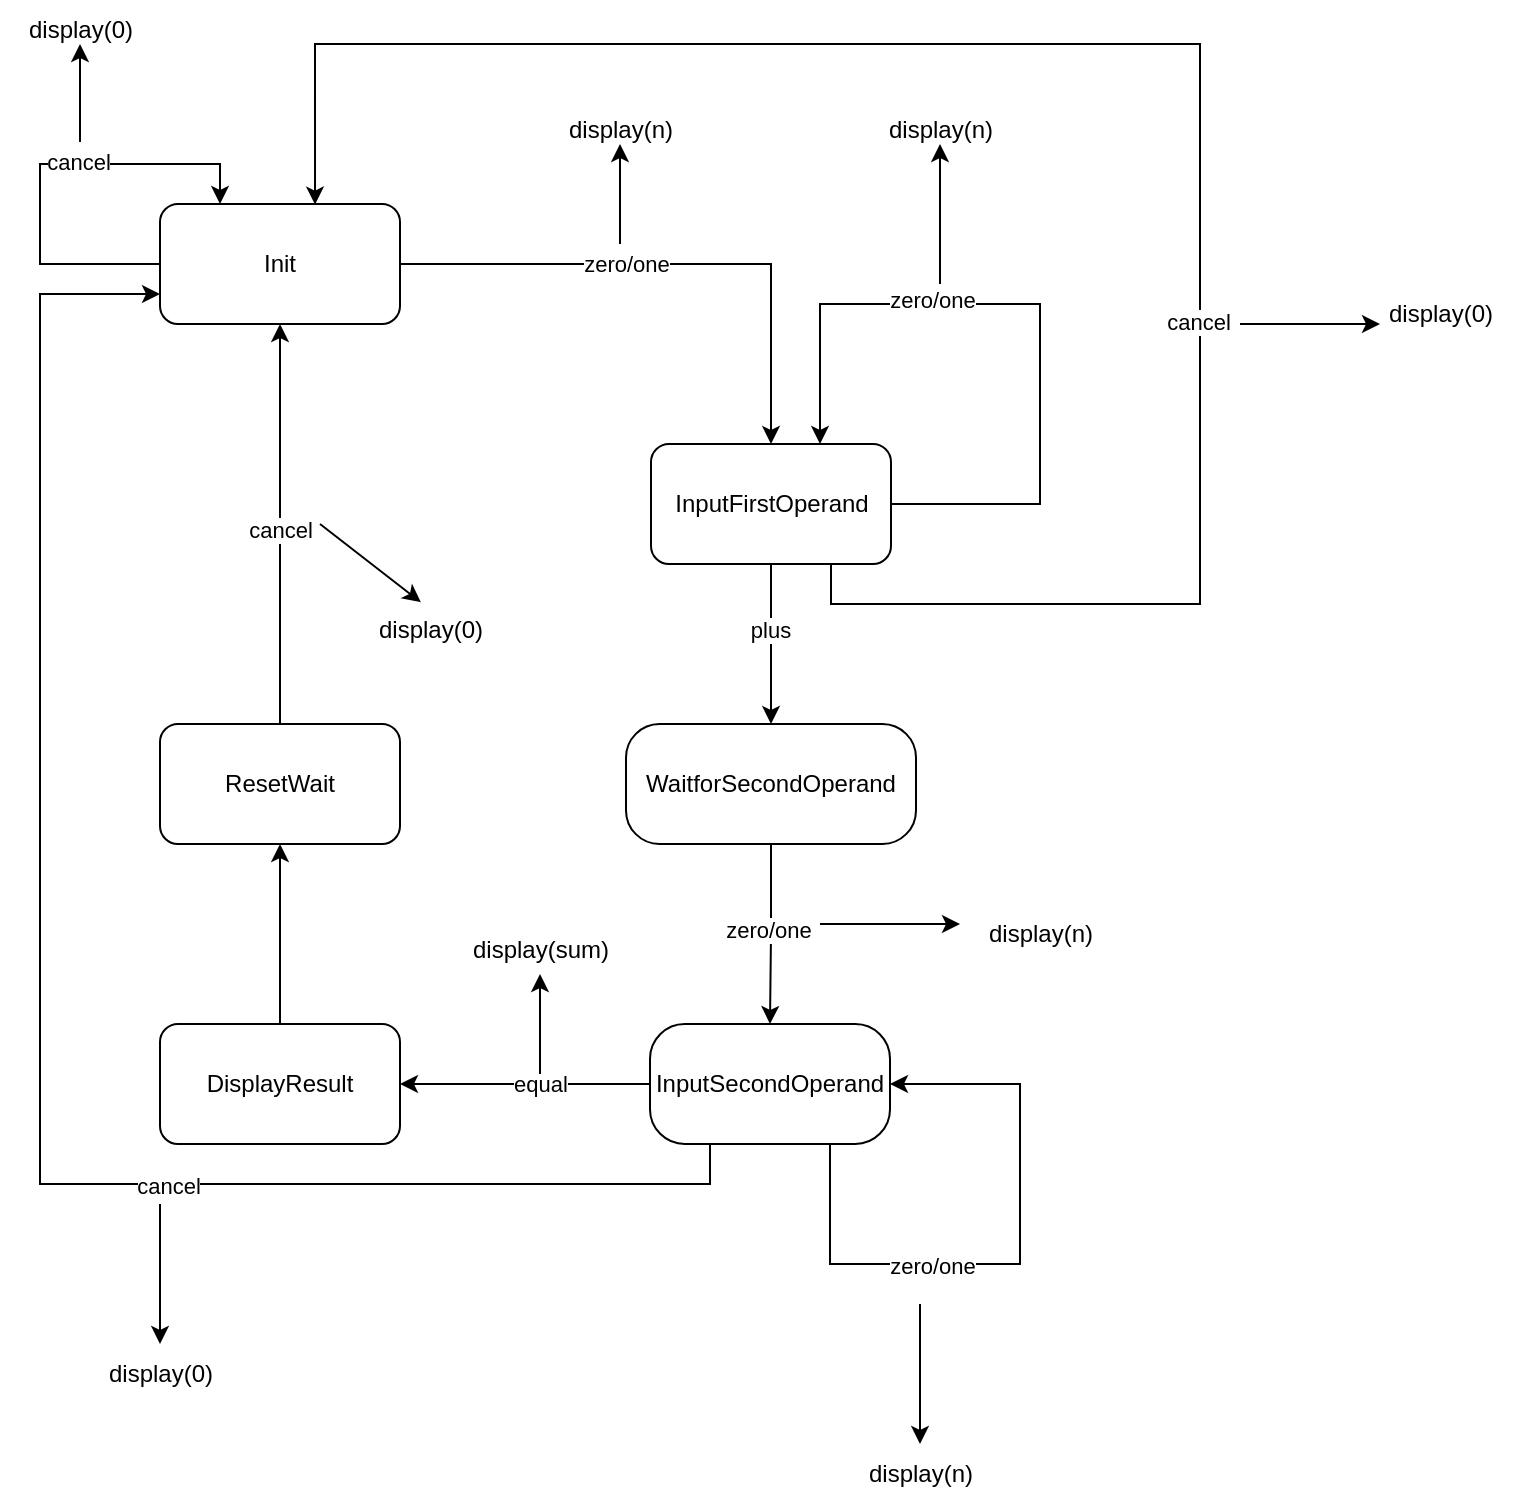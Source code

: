 <mxfile version="26.1.1">
  <diagram name="Page-1" id="6yXnvRE_J2DNXVWMnwCN">
    <mxGraphModel dx="1969" dy="1155" grid="1" gridSize="10" guides="1" tooltips="1" connect="1" arrows="1" fold="1" page="1" pageScale="1" pageWidth="850" pageHeight="1100" math="0" shadow="0">
      <root>
        <mxCell id="0" />
        <mxCell id="1" parent="0" />
        <mxCell id="8M2KErK0JaGW21zgCXvv-22" style="edgeStyle=orthogonalEdgeStyle;rounded=0;orthogonalLoop=1;jettySize=auto;html=1;exitX=0;exitY=0.5;exitDx=0;exitDy=0;entryX=0.25;entryY=0;entryDx=0;entryDy=0;" edge="1" parent="1" source="8M2KErK0JaGW21zgCXvv-2" target="8M2KErK0JaGW21zgCXvv-2">
          <mxGeometry relative="1" as="geometry">
            <mxPoint x="150" y="130" as="targetPoint" />
            <Array as="points">
              <mxPoint x="60" y="170" />
              <mxPoint x="60" y="120" />
              <mxPoint x="150" y="120" />
            </Array>
          </mxGeometry>
        </mxCell>
        <mxCell id="8M2KErK0JaGW21zgCXvv-23" value="cancel" style="edgeLabel;html=1;align=center;verticalAlign=middle;resizable=0;points=[];" vertex="1" connectable="0" parent="8M2KErK0JaGW21zgCXvv-22">
          <mxGeometry x="0.17" y="1" relative="1" as="geometry">
            <mxPoint as="offset" />
          </mxGeometry>
        </mxCell>
        <mxCell id="8M2KErK0JaGW21zgCXvv-26" style="edgeStyle=orthogonalEdgeStyle;rounded=0;orthogonalLoop=1;jettySize=auto;html=1;exitX=1;exitY=0.5;exitDx=0;exitDy=0;entryX=0.5;entryY=0;entryDx=0;entryDy=0;" edge="1" parent="1" source="8M2KErK0JaGW21zgCXvv-2" target="8M2KErK0JaGW21zgCXvv-3">
          <mxGeometry relative="1" as="geometry" />
        </mxCell>
        <mxCell id="8M2KErK0JaGW21zgCXvv-27" value="zero/one" style="edgeLabel;html=1;align=center;verticalAlign=middle;resizable=0;points=[];" vertex="1" connectable="0" parent="8M2KErK0JaGW21zgCXvv-26">
          <mxGeometry x="-0.232" y="-1" relative="1" as="geometry">
            <mxPoint x="7" y="-1" as="offset" />
          </mxGeometry>
        </mxCell>
        <mxCell id="8M2KErK0JaGW21zgCXvv-2" value="Init" style="rounded=1;whiteSpace=wrap;html=1;" vertex="1" parent="1">
          <mxGeometry x="120" y="140" width="120" height="60" as="geometry" />
        </mxCell>
        <mxCell id="8M2KErK0JaGW21zgCXvv-30" value="" style="edgeStyle=orthogonalEdgeStyle;rounded=0;orthogonalLoop=1;jettySize=auto;html=1;" edge="1" parent="1" source="8M2KErK0JaGW21zgCXvv-3" target="8M2KErK0JaGW21zgCXvv-4">
          <mxGeometry relative="1" as="geometry" />
        </mxCell>
        <mxCell id="8M2KErK0JaGW21zgCXvv-31" value="plus" style="edgeLabel;html=1;align=center;verticalAlign=middle;resizable=0;points=[];" vertex="1" connectable="0" parent="8M2KErK0JaGW21zgCXvv-30">
          <mxGeometry x="-0.169" y="-1" relative="1" as="geometry">
            <mxPoint as="offset" />
          </mxGeometry>
        </mxCell>
        <mxCell id="8M2KErK0JaGW21zgCXvv-32" style="edgeStyle=orthogonalEdgeStyle;rounded=0;orthogonalLoop=1;jettySize=auto;html=1;exitX=1;exitY=0.5;exitDx=0;exitDy=0;" edge="1" parent="1" source="8M2KErK0JaGW21zgCXvv-3">
          <mxGeometry relative="1" as="geometry">
            <mxPoint x="450" y="260" as="targetPoint" />
            <Array as="points">
              <mxPoint x="560" y="290" />
              <mxPoint x="560" y="190" />
              <mxPoint x="450" y="190" />
            </Array>
          </mxGeometry>
        </mxCell>
        <mxCell id="8M2KErK0JaGW21zgCXvv-34" value="zero/one" style="edgeLabel;html=1;align=center;verticalAlign=middle;resizable=0;points=[];" vertex="1" connectable="0" parent="8M2KErK0JaGW21zgCXvv-32">
          <mxGeometry x="0.284" y="-2" relative="1" as="geometry">
            <mxPoint x="-1" as="offset" />
          </mxGeometry>
        </mxCell>
        <mxCell id="8M2KErK0JaGW21zgCXvv-51" style="edgeStyle=orthogonalEdgeStyle;rounded=0;orthogonalLoop=1;jettySize=auto;html=1;exitX=0.75;exitY=1;exitDx=0;exitDy=0;entryX=0.646;entryY=0.005;entryDx=0;entryDy=0;entryPerimeter=0;" edge="1" parent="1" source="8M2KErK0JaGW21zgCXvv-3" target="8M2KErK0JaGW21zgCXvv-2">
          <mxGeometry relative="1" as="geometry">
            <mxPoint x="198" y="130" as="targetPoint" />
            <Array as="points">
              <mxPoint x="456" y="340" />
              <mxPoint x="640" y="340" />
              <mxPoint x="640" y="60" />
              <mxPoint x="198" y="60" />
            </Array>
          </mxGeometry>
        </mxCell>
        <mxCell id="8M2KErK0JaGW21zgCXvv-52" value="cancel" style="edgeLabel;html=1;align=center;verticalAlign=middle;resizable=0;points=[];" vertex="1" connectable="0" parent="8M2KErK0JaGW21zgCXvv-51">
          <mxGeometry x="-0.314" y="1" relative="1" as="geometry">
            <mxPoint as="offset" />
          </mxGeometry>
        </mxCell>
        <mxCell id="8M2KErK0JaGW21zgCXvv-3" value="InputFirstOperand" style="rounded=1;whiteSpace=wrap;html=1;" vertex="1" parent="1">
          <mxGeometry x="365.5" y="260" width="120" height="60" as="geometry" />
        </mxCell>
        <mxCell id="8M2KErK0JaGW21zgCXvv-37" style="edgeStyle=orthogonalEdgeStyle;rounded=0;orthogonalLoop=1;jettySize=auto;html=1;exitX=0.5;exitY=1;exitDx=0;exitDy=0;" edge="1" parent="1" source="8M2KErK0JaGW21zgCXvv-4" target="8M2KErK0JaGW21zgCXvv-8">
          <mxGeometry relative="1" as="geometry" />
        </mxCell>
        <mxCell id="8M2KErK0JaGW21zgCXvv-38" value="zero/one" style="edgeLabel;html=1;align=center;verticalAlign=middle;resizable=0;points=[];" vertex="1" connectable="0" parent="8M2KErK0JaGW21zgCXvv-37">
          <mxGeometry x="-0.057" y="-2" relative="1" as="geometry">
            <mxPoint as="offset" />
          </mxGeometry>
        </mxCell>
        <mxCell id="8M2KErK0JaGW21zgCXvv-4" value="WaitforSecondOperand" style="rounded=1;whiteSpace=wrap;html=1;arcSize=28;" vertex="1" parent="1">
          <mxGeometry x="353" y="400" width="145" height="60" as="geometry" />
        </mxCell>
        <mxCell id="8M2KErK0JaGW21zgCXvv-41" style="edgeStyle=orthogonalEdgeStyle;rounded=0;orthogonalLoop=1;jettySize=auto;html=1;exitX=0.75;exitY=1;exitDx=0;exitDy=0;entryX=1;entryY=0.5;entryDx=0;entryDy=0;" edge="1" parent="1" source="8M2KErK0JaGW21zgCXvv-8" target="8M2KErK0JaGW21zgCXvv-8">
          <mxGeometry relative="1" as="geometry">
            <mxPoint x="550" y="570" as="targetPoint" />
            <Array as="points">
              <mxPoint x="455" y="670" />
              <mxPoint x="550" y="670" />
              <mxPoint x="550" y="580" />
            </Array>
          </mxGeometry>
        </mxCell>
        <mxCell id="8M2KErK0JaGW21zgCXvv-44" value="zero/one" style="edgeLabel;html=1;align=center;verticalAlign=middle;resizable=0;points=[];" vertex="1" connectable="0" parent="8M2KErK0JaGW21zgCXvv-41">
          <mxGeometry x="-0.285" y="-1" relative="1" as="geometry">
            <mxPoint as="offset" />
          </mxGeometry>
        </mxCell>
        <mxCell id="8M2KErK0JaGW21zgCXvv-47" style="edgeStyle=orthogonalEdgeStyle;rounded=0;orthogonalLoop=1;jettySize=auto;html=1;exitX=0;exitY=0.5;exitDx=0;exitDy=0;" edge="1" parent="1" source="8M2KErK0JaGW21zgCXvv-8" target="8M2KErK0JaGW21zgCXvv-9">
          <mxGeometry relative="1" as="geometry" />
        </mxCell>
        <mxCell id="8M2KErK0JaGW21zgCXvv-48" value="equal" style="edgeLabel;html=1;align=center;verticalAlign=middle;resizable=0;points=[];" vertex="1" connectable="0" parent="8M2KErK0JaGW21zgCXvv-47">
          <mxGeometry x="0.155" y="1" relative="1" as="geometry">
            <mxPoint x="17" y="-1" as="offset" />
          </mxGeometry>
        </mxCell>
        <mxCell id="8M2KErK0JaGW21zgCXvv-55" style="edgeStyle=orthogonalEdgeStyle;rounded=0;orthogonalLoop=1;jettySize=auto;html=1;exitX=0.25;exitY=1;exitDx=0;exitDy=0;entryX=0;entryY=0.75;entryDx=0;entryDy=0;" edge="1" parent="1" source="8M2KErK0JaGW21zgCXvv-8" target="8M2KErK0JaGW21zgCXvv-2">
          <mxGeometry relative="1" as="geometry">
            <mxPoint x="100" y="200" as="targetPoint" />
            <Array as="points">
              <mxPoint x="395" y="630" />
              <mxPoint x="60" y="630" />
              <mxPoint x="60" y="185" />
            </Array>
          </mxGeometry>
        </mxCell>
        <mxCell id="8M2KErK0JaGW21zgCXvv-56" value="cancel" style="edgeLabel;html=1;align=center;verticalAlign=middle;resizable=0;points=[];" vertex="1" connectable="0" parent="8M2KErK0JaGW21zgCXvv-55">
          <mxGeometry x="-0.322" y="1" relative="1" as="geometry">
            <mxPoint as="offset" />
          </mxGeometry>
        </mxCell>
        <mxCell id="8M2KErK0JaGW21zgCXvv-8" value="InputSecondOperand" style="rounded=1;whiteSpace=wrap;html=1;arcSize=29;" vertex="1" parent="1">
          <mxGeometry x="365" y="550" width="120" height="60" as="geometry" />
        </mxCell>
        <mxCell id="8M2KErK0JaGW21zgCXvv-11" style="edgeStyle=orthogonalEdgeStyle;rounded=0;orthogonalLoop=1;jettySize=auto;html=1;exitX=0.5;exitY=0;exitDx=0;exitDy=0;entryX=0.5;entryY=1;entryDx=0;entryDy=0;" edge="1" parent="1" source="8M2KErK0JaGW21zgCXvv-9" target="8M2KErK0JaGW21zgCXvv-10">
          <mxGeometry relative="1" as="geometry" />
        </mxCell>
        <mxCell id="8M2KErK0JaGW21zgCXvv-9" value="DisplayResult" style="rounded=1;whiteSpace=wrap;html=1;" vertex="1" parent="1">
          <mxGeometry x="120" y="550" width="120" height="60" as="geometry" />
        </mxCell>
        <mxCell id="8M2KErK0JaGW21zgCXvv-14" style="edgeStyle=orthogonalEdgeStyle;rounded=0;orthogonalLoop=1;jettySize=auto;html=1;exitX=0.5;exitY=0;exitDx=0;exitDy=0;entryX=0.5;entryY=1;entryDx=0;entryDy=0;" edge="1" parent="1" source="8M2KErK0JaGW21zgCXvv-10" target="8M2KErK0JaGW21zgCXvv-2">
          <mxGeometry relative="1" as="geometry" />
        </mxCell>
        <mxCell id="8M2KErK0JaGW21zgCXvv-15" value="cancel" style="edgeLabel;html=1;align=center;verticalAlign=middle;resizable=0;points=[];" vertex="1" connectable="0" parent="8M2KErK0JaGW21zgCXvv-14">
          <mxGeometry x="-0.026" y="4" relative="1" as="geometry">
            <mxPoint x="4" as="offset" />
          </mxGeometry>
        </mxCell>
        <mxCell id="8M2KErK0JaGW21zgCXvv-10" value="ResetWait" style="rounded=1;whiteSpace=wrap;html=1;" vertex="1" parent="1">
          <mxGeometry x="120" y="400" width="120" height="60" as="geometry" />
        </mxCell>
        <mxCell id="8M2KErK0JaGW21zgCXvv-19" value="" style="endArrow=classic;html=1;rounded=0;entryX=0.443;entryY=0.037;entryDx=0;entryDy=0;entryPerimeter=0;" edge="1" parent="1" target="8M2KErK0JaGW21zgCXvv-20">
          <mxGeometry width="50" height="50" relative="1" as="geometry">
            <mxPoint x="200" y="300" as="sourcePoint" />
            <mxPoint x="240" y="340" as="targetPoint" />
            <Array as="points" />
          </mxGeometry>
        </mxCell>
        <mxCell id="8M2KErK0JaGW21zgCXvv-20" value="display(0)" style="text;html=1;align=center;verticalAlign=middle;resizable=0;points=[];autosize=1;strokeColor=none;fillColor=none;" vertex="1" parent="1">
          <mxGeometry x="215" y="338" width="80" height="30" as="geometry" />
        </mxCell>
        <mxCell id="8M2KErK0JaGW21zgCXvv-24" value="" style="endArrow=classic;html=1;rounded=0;" edge="1" parent="1">
          <mxGeometry width="50" height="50" relative="1" as="geometry">
            <mxPoint x="80" y="109" as="sourcePoint" />
            <mxPoint x="80" y="60" as="targetPoint" />
            <Array as="points" />
          </mxGeometry>
        </mxCell>
        <mxCell id="8M2KErK0JaGW21zgCXvv-25" value="display(0)" style="text;html=1;align=center;verticalAlign=middle;resizable=0;points=[];autosize=1;strokeColor=none;fillColor=none;" vertex="1" parent="1">
          <mxGeometry x="40" y="38" width="80" height="30" as="geometry" />
        </mxCell>
        <mxCell id="8M2KErK0JaGW21zgCXvv-28" value="" style="endArrow=classic;html=1;rounded=0;" edge="1" parent="1">
          <mxGeometry width="50" height="50" relative="1" as="geometry">
            <mxPoint x="350" y="160" as="sourcePoint" />
            <mxPoint x="350" y="110" as="targetPoint" />
            <Array as="points" />
          </mxGeometry>
        </mxCell>
        <mxCell id="8M2KErK0JaGW21zgCXvv-29" value="display(n)" style="text;html=1;align=center;verticalAlign=middle;resizable=0;points=[];autosize=1;strokeColor=none;fillColor=none;" vertex="1" parent="1">
          <mxGeometry x="310" y="88" width="80" height="30" as="geometry" />
        </mxCell>
        <mxCell id="8M2KErK0JaGW21zgCXvv-35" value="" style="endArrow=classic;html=1;rounded=0;" edge="1" parent="1">
          <mxGeometry width="50" height="50" relative="1" as="geometry">
            <mxPoint x="510" y="160" as="sourcePoint" />
            <mxPoint x="510" y="110" as="targetPoint" />
            <Array as="points">
              <mxPoint x="510" y="180" />
            </Array>
          </mxGeometry>
        </mxCell>
        <mxCell id="8M2KErK0JaGW21zgCXvv-36" value="display(n)" style="text;html=1;align=center;verticalAlign=middle;resizable=0;points=[];autosize=1;strokeColor=none;fillColor=none;" vertex="1" parent="1">
          <mxGeometry x="470" y="88" width="80" height="30" as="geometry" />
        </mxCell>
        <mxCell id="8M2KErK0JaGW21zgCXvv-39" value="" style="endArrow=classic;html=1;rounded=0;" edge="1" parent="1">
          <mxGeometry width="50" height="50" relative="1" as="geometry">
            <mxPoint x="450" y="500" as="sourcePoint" />
            <mxPoint x="520" y="500" as="targetPoint" />
            <Array as="points">
              <mxPoint x="450" y="500" />
              <mxPoint x="480" y="500" />
            </Array>
          </mxGeometry>
        </mxCell>
        <mxCell id="8M2KErK0JaGW21zgCXvv-40" value="display(n)" style="text;html=1;align=center;verticalAlign=middle;resizable=0;points=[];autosize=1;strokeColor=none;fillColor=none;" vertex="1" parent="1">
          <mxGeometry x="520" y="490" width="80" height="30" as="geometry" />
        </mxCell>
        <mxCell id="8M2KErK0JaGW21zgCXvv-45" value="" style="endArrow=classic;html=1;rounded=0;" edge="1" parent="1">
          <mxGeometry width="50" height="50" relative="1" as="geometry">
            <mxPoint x="500" y="690" as="sourcePoint" />
            <mxPoint x="500" y="760" as="targetPoint" />
            <Array as="points">
              <mxPoint x="500" y="690" />
            </Array>
          </mxGeometry>
        </mxCell>
        <mxCell id="8M2KErK0JaGW21zgCXvv-46" value="display(n)" style="text;html=1;align=center;verticalAlign=middle;resizable=0;points=[];autosize=1;strokeColor=none;fillColor=none;" vertex="1" parent="1">
          <mxGeometry x="460" y="760" width="80" height="30" as="geometry" />
        </mxCell>
        <mxCell id="8M2KErK0JaGW21zgCXvv-49" value="" style="endArrow=classic;html=1;rounded=0;" edge="1" parent="1">
          <mxGeometry width="50" height="50" relative="1" as="geometry">
            <mxPoint x="310" y="575" as="sourcePoint" />
            <mxPoint x="310" y="525" as="targetPoint" />
            <Array as="points" />
          </mxGeometry>
        </mxCell>
        <mxCell id="8M2KErK0JaGW21zgCXvv-50" value="display(sum)" style="text;html=1;align=center;verticalAlign=middle;resizable=0;points=[];autosize=1;strokeColor=none;fillColor=none;" vertex="1" parent="1">
          <mxGeometry x="265" y="498" width="90" height="30" as="geometry" />
        </mxCell>
        <mxCell id="8M2KErK0JaGW21zgCXvv-53" value="" style="endArrow=classic;html=1;rounded=0;" edge="1" parent="1">
          <mxGeometry width="50" height="50" relative="1" as="geometry">
            <mxPoint x="660" y="200" as="sourcePoint" />
            <mxPoint x="730" y="200" as="targetPoint" />
            <Array as="points">
              <mxPoint x="660" y="200" />
            </Array>
          </mxGeometry>
        </mxCell>
        <mxCell id="8M2KErK0JaGW21zgCXvv-54" value="display(0)" style="text;html=1;align=center;verticalAlign=middle;resizable=0;points=[];autosize=1;strokeColor=none;fillColor=none;" vertex="1" parent="1">
          <mxGeometry x="720" y="180" width="80" height="30" as="geometry" />
        </mxCell>
        <mxCell id="8M2KErK0JaGW21zgCXvv-57" value="" style="endArrow=classic;html=1;rounded=0;" edge="1" parent="1">
          <mxGeometry width="50" height="50" relative="1" as="geometry">
            <mxPoint x="120" y="640" as="sourcePoint" />
            <mxPoint x="120" y="710" as="targetPoint" />
            <Array as="points">
              <mxPoint x="120" y="640" />
            </Array>
          </mxGeometry>
        </mxCell>
        <mxCell id="8M2KErK0JaGW21zgCXvv-58" value="display(0)" style="text;html=1;align=center;verticalAlign=middle;resizable=0;points=[];autosize=1;strokeColor=none;fillColor=none;" vertex="1" parent="1">
          <mxGeometry x="80" y="710" width="80" height="30" as="geometry" />
        </mxCell>
      </root>
    </mxGraphModel>
  </diagram>
</mxfile>

